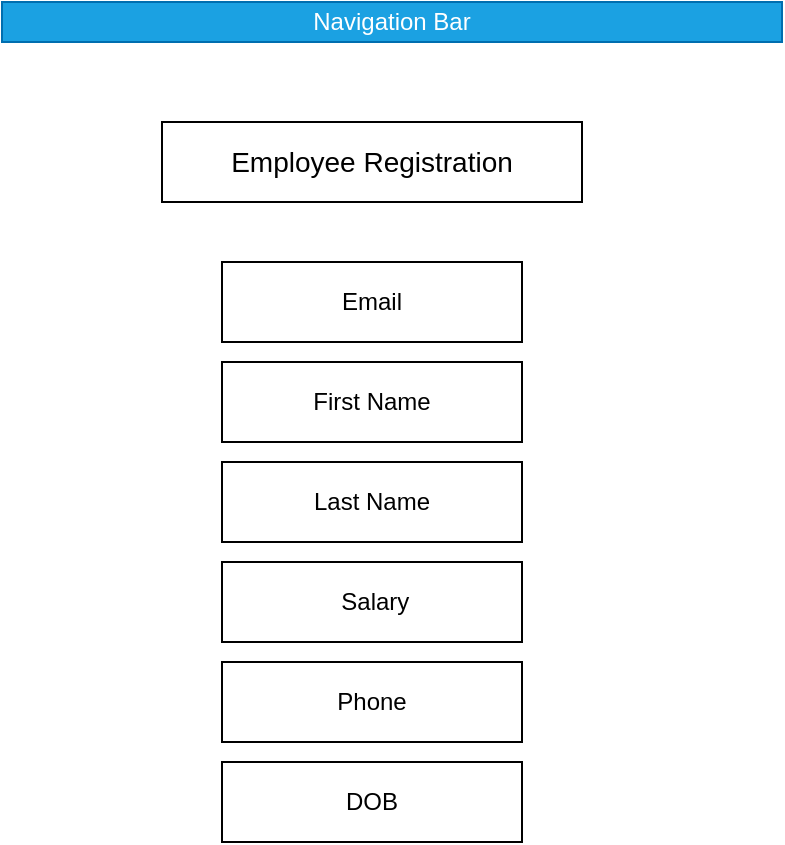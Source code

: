<mxfile>
    <diagram id="GHIaNYSvT5WCBCYUY1Y7" name="Page-1">
        <mxGraphModel dx="483" dy="419" grid="1" gridSize="10" guides="1" tooltips="1" connect="1" arrows="1" fold="1" page="1" pageScale="1" pageWidth="850" pageHeight="1100" math="0" shadow="0">
            <root>
                <mxCell id="0"/>
                <mxCell id="1" parent="0"/>
                <mxCell id="2" value="Navigation Bar" style="whiteSpace=wrap;html=1;fillColor=#1ba1e2;fontColor=#ffffff;strokeColor=#006EAF;" vertex="1" parent="1">
                    <mxGeometry x="70" y="20" width="390" height="20" as="geometry"/>
                </mxCell>
                <mxCell id="4" value="&lt;p&gt;&lt;font style=&quot;font-size: 14px;&quot;&gt;Employee Registration&lt;/font&gt;&lt;/p&gt;" style="whiteSpace=wrap;html=1;" vertex="1" parent="1">
                    <mxGeometry x="150" y="80" width="210" height="40" as="geometry"/>
                </mxCell>
                <mxCell id="7" value="Email" style="whiteSpace=wrap;html=1;" vertex="1" parent="1">
                    <mxGeometry x="180" y="150" width="150" height="40" as="geometry"/>
                </mxCell>
                <mxCell id="8" value="First Name" style="whiteSpace=wrap;html=1;" vertex="1" parent="1">
                    <mxGeometry x="180" y="200" width="150" height="40" as="geometry"/>
                </mxCell>
                <mxCell id="9" value="Last Name" style="whiteSpace=wrap;html=1;" vertex="1" parent="1">
                    <mxGeometry x="180" y="250" width="150" height="40" as="geometry"/>
                </mxCell>
                <mxCell id="10" value="&amp;nbsp;Salary" style="whiteSpace=wrap;html=1;" vertex="1" parent="1">
                    <mxGeometry x="180" y="300" width="150" height="40" as="geometry"/>
                </mxCell>
                <mxCell id="11" value="Phone" style="whiteSpace=wrap;html=1;" vertex="1" parent="1">
                    <mxGeometry x="180" y="350" width="150" height="40" as="geometry"/>
                </mxCell>
                <mxCell id="12" value="DOB" style="whiteSpace=wrap;html=1;" vertex="1" parent="1">
                    <mxGeometry x="180" y="400" width="150" height="40" as="geometry"/>
                </mxCell>
            </root>
        </mxGraphModel>
    </diagram>
</mxfile>